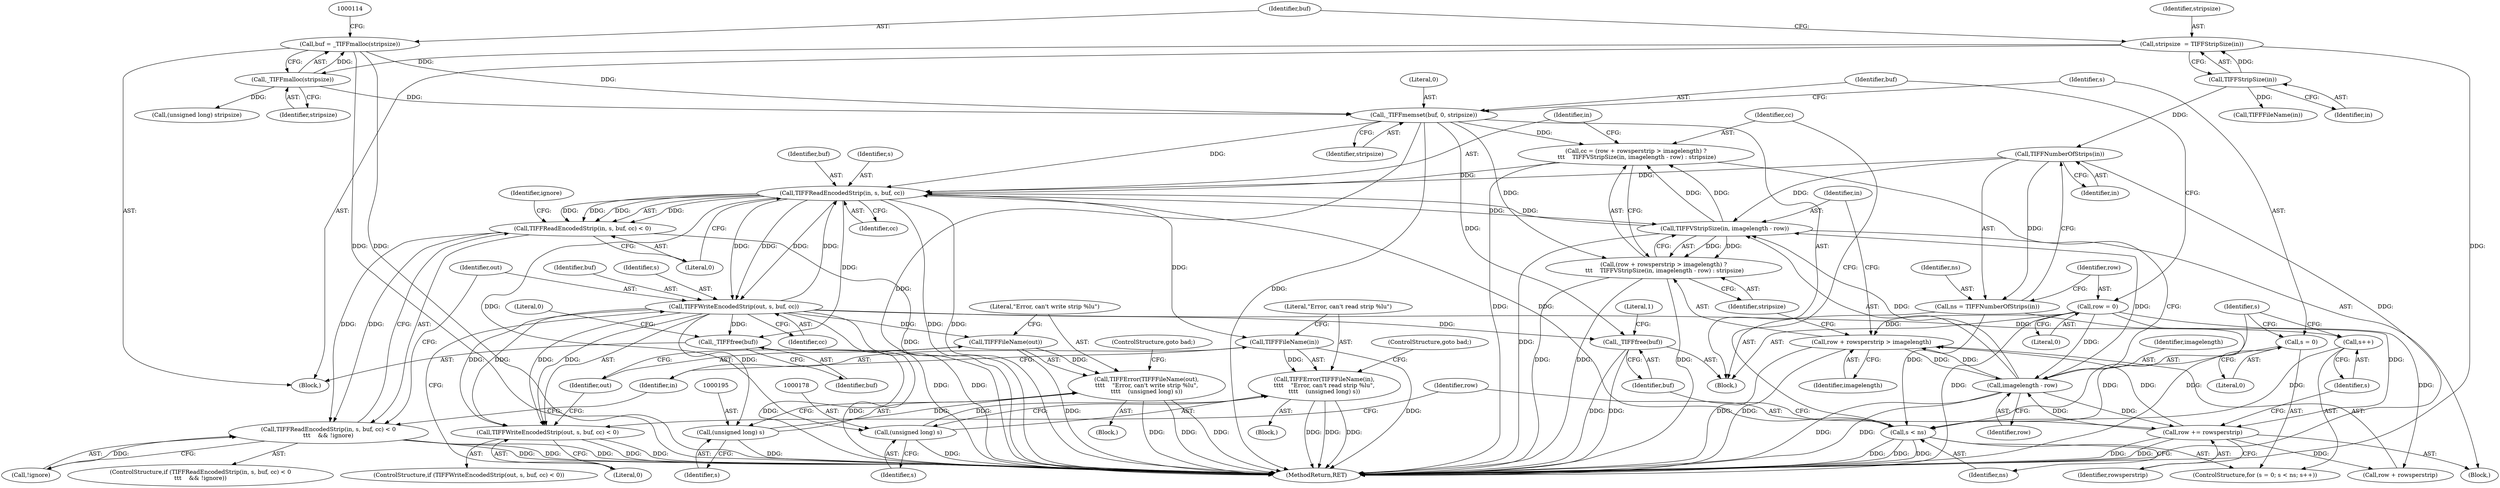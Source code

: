 digraph "1_libtiff_5397a417e61258c69209904e652a1f409ec3b9df@integer" {
"1000147" [label="(Call,cc = (row + rowsperstrip > imagelength) ?\n \t\t\t    TIFFVStripSize(in, imagelength - row) : stripsize)"];
"1000155" [label="(Call,TIFFVStripSize(in, imagelength - row))"];
"1000126" [label="(Call,TIFFNumberOfStrips(in))"];
"1000106" [label="(Call,TIFFStripSize(in))"];
"1000164" [label="(Call,TIFFReadEncodedStrip(in, s, buf, cc))"];
"1000140" [label="(Call,s < ns)"];
"1000143" [label="(Call,s++)"];
"1000183" [label="(Call,TIFFWriteEncodedStrip(out, s, buf, cc))"];
"1000137" [label="(Call,s = 0)"];
"1000124" [label="(Call,ns = TIFFNumberOfStrips(in))"];
"1000132" [label="(Call,_TIFFmemset(buf, 0, stripsize))"];
"1000109" [label="(Call,buf = _TIFFmalloc(stripsize))"];
"1000111" [label="(Call,_TIFFmalloc(stripsize))"];
"1000104" [label="(Call,stripsize  = TIFFStripSize(in))"];
"1000147" [label="(Call,cc = (row + rowsperstrip > imagelength) ?\n \t\t\t    TIFFVStripSize(in, imagelength - row) : stripsize)"];
"1000157" [label="(Call,imagelength - row)"];
"1000150" [label="(Call,row + rowsperstrip > imagelength)"];
"1000129" [label="(Call,row = 0)"];
"1000198" [label="(Call,row += rowsperstrip)"];
"1000149" [label="(Call,(row + rowsperstrip > imagelength) ?\n \t\t\t    TIFFVStripSize(in, imagelength - row) : stripsize)"];
"1000163" [label="(Call,TIFFReadEncodedStrip(in, s, buf, cc) < 0)"];
"1000162" [label="(Call,TIFFReadEncodedStrip(in, s, buf, cc) < 0\n\t\t\t    && !ignore)"];
"1000174" [label="(Call,TIFFFileName(in))"];
"1000173" [label="(Call,TIFFError(TIFFFileName(in),\n\t\t\t\t    \"Error, can't read strip %lu\",\n\t\t\t\t    (unsigned long) s))"];
"1000177" [label="(Call,(unsigned long) s)"];
"1000182" [label="(Call,TIFFWriteEncodedStrip(out, s, buf, cc) < 0)"];
"1000191" [label="(Call,TIFFFileName(out))"];
"1000190" [label="(Call,TIFFError(TIFFFileName(out),\n\t\t\t\t    \"Error, can't write strip %lu\",\n\t\t\t\t    (unsigned long) s))"];
"1000194" [label="(Call,(unsigned long) s)"];
"1000201" [label="(Call,_TIFFfree(buf))"];
"1000217" [label="(Call,_TIFFfree(buf))"];
"1000182" [label="(Call,TIFFWriteEncodedStrip(out, s, buf, cc) < 0)"];
"1000220" [label="(Literal,0)"];
"1000151" [label="(Call,row + rowsperstrip)"];
"1000186" [label="(Identifier,buf)"];
"1000137" [label="(Call,s = 0)"];
"1000141" [label="(Identifier,s)"];
"1000156" [label="(Identifier,in)"];
"1000211" [label="(Call,(unsigned long) stripsize)"];
"1000124" [label="(Call,ns = TIFFNumberOfStrips(in))"];
"1000217" [label="(Call,_TIFFfree(buf))"];
"1000162" [label="(Call,TIFFReadEncodedStrip(in, s, buf, cc) < 0\n\t\t\t    && !ignore)"];
"1000154" [label="(Identifier,imagelength)"];
"1000179" [label="(Identifier,s)"];
"1000176" [label="(Literal,\"Error, can't read strip %lu\")"];
"1000132" [label="(Call,_TIFFmemset(buf, 0, stripsize))"];
"1000170" [label="(Call,!ignore)"];
"1000145" [label="(Block,)"];
"1000144" [label="(Identifier,s)"];
"1000126" [label="(Call,TIFFNumberOfStrips(in))"];
"1000177" [label="(Call,(unsigned long) s)"];
"1000143" [label="(Call,s++)"];
"1000167" [label="(Identifier,buf)"];
"1000109" [label="(Call,buf = _TIFFmalloc(stripsize))"];
"1000171" [label="(Identifier,ignore)"];
"1000189" [label="(Block,)"];
"1000161" [label="(ControlStructure,if (TIFFReadEncodedStrip(in, s, buf, cc) < 0\n\t\t\t    && !ignore))"];
"1000142" [label="(Identifier,ns)"];
"1000164" [label="(Call,TIFFReadEncodedStrip(in, s, buf, cc))"];
"1000136" [label="(ControlStructure,for (s = 0; s < ns; s++))"];
"1000160" [label="(Identifier,stripsize)"];
"1000169" [label="(Literal,0)"];
"1000200" [label="(Identifier,rowsperstrip)"];
"1000168" [label="(Identifier,cc)"];
"1000102" [label="(Block,)"];
"1000149" [label="(Call,(row + rowsperstrip > imagelength) ?\n \t\t\t    TIFFVStripSize(in, imagelength - row) : stripsize)"];
"1000192" [label="(Identifier,out)"];
"1000175" [label="(Identifier,in)"];
"1000130" [label="(Identifier,row)"];
"1000155" [label="(Call,TIFFVStripSize(in, imagelength - row))"];
"1000157" [label="(Call,imagelength - row)"];
"1000104" [label="(Call,stripsize  = TIFFStripSize(in))"];
"1000111" [label="(Call,_TIFFmalloc(stripsize))"];
"1000204" [label="(Literal,1)"];
"1000110" [label="(Identifier,buf)"];
"1000190" [label="(Call,TIFFError(TIFFFileName(out),\n\t\t\t\t    \"Error, can't write strip %lu\",\n\t\t\t\t    (unsigned long) s))"];
"1000148" [label="(Identifier,cc)"];
"1000147" [label="(Call,cc = (row + rowsperstrip > imagelength) ?\n \t\t\t    TIFFVStripSize(in, imagelength - row) : stripsize)"];
"1000183" [label="(Call,TIFFWriteEncodedStrip(out, s, buf, cc))"];
"1000133" [label="(Identifier,buf)"];
"1000131" [label="(Literal,0)"];
"1000107" [label="(Identifier,in)"];
"1000127" [label="(Identifier,in)"];
"1000106" [label="(Call,TIFFStripSize(in))"];
"1000134" [label="(Literal,0)"];
"1000174" [label="(Call,TIFFFileName(in))"];
"1000105" [label="(Identifier,stripsize)"];
"1000150" [label="(Call,row + rowsperstrip > imagelength)"];
"1000158" [label="(Identifier,imagelength)"];
"1000208" [label="(Call,TIFFFileName(in))"];
"1000121" [label="(Block,)"];
"1000139" [label="(Literal,0)"];
"1000166" [label="(Identifier,s)"];
"1000197" [label="(ControlStructure,goto bad;)"];
"1000188" [label="(Literal,0)"];
"1000198" [label="(Call,row += rowsperstrip)"];
"1000196" [label="(Identifier,s)"];
"1000221" [label="(MethodReturn,RET)"];
"1000191" [label="(Call,TIFFFileName(out))"];
"1000194" [label="(Call,(unsigned long) s)"];
"1000180" [label="(ControlStructure,goto bad;)"];
"1000140" [label="(Call,s < ns)"];
"1000165" [label="(Identifier,in)"];
"1000184" [label="(Identifier,out)"];
"1000138" [label="(Identifier,s)"];
"1000135" [label="(Identifier,stripsize)"];
"1000129" [label="(Call,row = 0)"];
"1000159" [label="(Identifier,row)"];
"1000187" [label="(Identifier,cc)"];
"1000125" [label="(Identifier,ns)"];
"1000112" [label="(Identifier,stripsize)"];
"1000163" [label="(Call,TIFFReadEncodedStrip(in, s, buf, cc) < 0)"];
"1000202" [label="(Identifier,buf)"];
"1000201" [label="(Call,_TIFFfree(buf))"];
"1000173" [label="(Call,TIFFError(TIFFFileName(in),\n\t\t\t\t    \"Error, can't read strip %lu\",\n\t\t\t\t    (unsigned long) s))"];
"1000218" [label="(Identifier,buf)"];
"1000172" [label="(Block,)"];
"1000185" [label="(Identifier,s)"];
"1000199" [label="(Identifier,row)"];
"1000193" [label="(Literal,\"Error, can't write strip %lu\")"];
"1000181" [label="(ControlStructure,if (TIFFWriteEncodedStrip(out, s, buf, cc) < 0))"];
"1000147" -> "1000145"  [label="AST: "];
"1000147" -> "1000149"  [label="CFG: "];
"1000148" -> "1000147"  [label="AST: "];
"1000149" -> "1000147"  [label="AST: "];
"1000165" -> "1000147"  [label="CFG: "];
"1000147" -> "1000221"  [label="DDG: "];
"1000155" -> "1000147"  [label="DDG: "];
"1000155" -> "1000147"  [label="DDG: "];
"1000132" -> "1000147"  [label="DDG: "];
"1000147" -> "1000164"  [label="DDG: "];
"1000155" -> "1000149"  [label="AST: "];
"1000155" -> "1000157"  [label="CFG: "];
"1000156" -> "1000155"  [label="AST: "];
"1000157" -> "1000155"  [label="AST: "];
"1000149" -> "1000155"  [label="CFG: "];
"1000155" -> "1000221"  [label="DDG: "];
"1000155" -> "1000149"  [label="DDG: "];
"1000155" -> "1000149"  [label="DDG: "];
"1000126" -> "1000155"  [label="DDG: "];
"1000164" -> "1000155"  [label="DDG: "];
"1000157" -> "1000155"  [label="DDG: "];
"1000157" -> "1000155"  [label="DDG: "];
"1000155" -> "1000164"  [label="DDG: "];
"1000126" -> "1000124"  [label="AST: "];
"1000126" -> "1000127"  [label="CFG: "];
"1000127" -> "1000126"  [label="AST: "];
"1000124" -> "1000126"  [label="CFG: "];
"1000126" -> "1000221"  [label="DDG: "];
"1000126" -> "1000124"  [label="DDG: "];
"1000106" -> "1000126"  [label="DDG: "];
"1000126" -> "1000164"  [label="DDG: "];
"1000106" -> "1000104"  [label="AST: "];
"1000106" -> "1000107"  [label="CFG: "];
"1000107" -> "1000106"  [label="AST: "];
"1000104" -> "1000106"  [label="CFG: "];
"1000106" -> "1000104"  [label="DDG: "];
"1000106" -> "1000208"  [label="DDG: "];
"1000164" -> "1000163"  [label="AST: "];
"1000164" -> "1000168"  [label="CFG: "];
"1000165" -> "1000164"  [label="AST: "];
"1000166" -> "1000164"  [label="AST: "];
"1000167" -> "1000164"  [label="AST: "];
"1000168" -> "1000164"  [label="AST: "];
"1000169" -> "1000164"  [label="CFG: "];
"1000164" -> "1000221"  [label="DDG: "];
"1000164" -> "1000221"  [label="DDG: "];
"1000164" -> "1000163"  [label="DDG: "];
"1000164" -> "1000163"  [label="DDG: "];
"1000164" -> "1000163"  [label="DDG: "];
"1000164" -> "1000163"  [label="DDG: "];
"1000140" -> "1000164"  [label="DDG: "];
"1000183" -> "1000164"  [label="DDG: "];
"1000132" -> "1000164"  [label="DDG: "];
"1000164" -> "1000174"  [label="DDG: "];
"1000164" -> "1000177"  [label="DDG: "];
"1000164" -> "1000183"  [label="DDG: "];
"1000164" -> "1000183"  [label="DDG: "];
"1000164" -> "1000183"  [label="DDG: "];
"1000164" -> "1000217"  [label="DDG: "];
"1000140" -> "1000136"  [label="AST: "];
"1000140" -> "1000142"  [label="CFG: "];
"1000141" -> "1000140"  [label="AST: "];
"1000142" -> "1000140"  [label="AST: "];
"1000148" -> "1000140"  [label="CFG: "];
"1000202" -> "1000140"  [label="CFG: "];
"1000140" -> "1000221"  [label="DDG: "];
"1000140" -> "1000221"  [label="DDG: "];
"1000140" -> "1000221"  [label="DDG: "];
"1000143" -> "1000140"  [label="DDG: "];
"1000137" -> "1000140"  [label="DDG: "];
"1000124" -> "1000140"  [label="DDG: "];
"1000143" -> "1000136"  [label="AST: "];
"1000143" -> "1000144"  [label="CFG: "];
"1000144" -> "1000143"  [label="AST: "];
"1000141" -> "1000143"  [label="CFG: "];
"1000183" -> "1000143"  [label="DDG: "];
"1000183" -> "1000182"  [label="AST: "];
"1000183" -> "1000187"  [label="CFG: "];
"1000184" -> "1000183"  [label="AST: "];
"1000185" -> "1000183"  [label="AST: "];
"1000186" -> "1000183"  [label="AST: "];
"1000187" -> "1000183"  [label="AST: "];
"1000188" -> "1000183"  [label="CFG: "];
"1000183" -> "1000221"  [label="DDG: "];
"1000183" -> "1000221"  [label="DDG: "];
"1000183" -> "1000182"  [label="DDG: "];
"1000183" -> "1000182"  [label="DDG: "];
"1000183" -> "1000182"  [label="DDG: "];
"1000183" -> "1000182"  [label="DDG: "];
"1000183" -> "1000191"  [label="DDG: "];
"1000183" -> "1000194"  [label="DDG: "];
"1000183" -> "1000201"  [label="DDG: "];
"1000183" -> "1000217"  [label="DDG: "];
"1000137" -> "1000136"  [label="AST: "];
"1000137" -> "1000139"  [label="CFG: "];
"1000138" -> "1000137"  [label="AST: "];
"1000139" -> "1000137"  [label="AST: "];
"1000141" -> "1000137"  [label="CFG: "];
"1000124" -> "1000121"  [label="AST: "];
"1000125" -> "1000124"  [label="AST: "];
"1000130" -> "1000124"  [label="CFG: "];
"1000124" -> "1000221"  [label="DDG: "];
"1000132" -> "1000121"  [label="AST: "];
"1000132" -> "1000135"  [label="CFG: "];
"1000133" -> "1000132"  [label="AST: "];
"1000134" -> "1000132"  [label="AST: "];
"1000135" -> "1000132"  [label="AST: "];
"1000138" -> "1000132"  [label="CFG: "];
"1000132" -> "1000221"  [label="DDG: "];
"1000132" -> "1000221"  [label="DDG: "];
"1000109" -> "1000132"  [label="DDG: "];
"1000111" -> "1000132"  [label="DDG: "];
"1000132" -> "1000149"  [label="DDG: "];
"1000132" -> "1000201"  [label="DDG: "];
"1000109" -> "1000102"  [label="AST: "];
"1000109" -> "1000111"  [label="CFG: "];
"1000110" -> "1000109"  [label="AST: "];
"1000111" -> "1000109"  [label="AST: "];
"1000114" -> "1000109"  [label="CFG: "];
"1000109" -> "1000221"  [label="DDG: "];
"1000109" -> "1000221"  [label="DDG: "];
"1000111" -> "1000109"  [label="DDG: "];
"1000111" -> "1000112"  [label="CFG: "];
"1000112" -> "1000111"  [label="AST: "];
"1000104" -> "1000111"  [label="DDG: "];
"1000111" -> "1000211"  [label="DDG: "];
"1000104" -> "1000102"  [label="AST: "];
"1000105" -> "1000104"  [label="AST: "];
"1000110" -> "1000104"  [label="CFG: "];
"1000104" -> "1000221"  [label="DDG: "];
"1000157" -> "1000159"  [label="CFG: "];
"1000158" -> "1000157"  [label="AST: "];
"1000159" -> "1000157"  [label="AST: "];
"1000157" -> "1000221"  [label="DDG: "];
"1000157" -> "1000221"  [label="DDG: "];
"1000157" -> "1000150"  [label="DDG: "];
"1000150" -> "1000157"  [label="DDG: "];
"1000129" -> "1000157"  [label="DDG: "];
"1000198" -> "1000157"  [label="DDG: "];
"1000157" -> "1000198"  [label="DDG: "];
"1000150" -> "1000149"  [label="AST: "];
"1000150" -> "1000154"  [label="CFG: "];
"1000151" -> "1000150"  [label="AST: "];
"1000154" -> "1000150"  [label="AST: "];
"1000156" -> "1000150"  [label="CFG: "];
"1000160" -> "1000150"  [label="CFG: "];
"1000150" -> "1000221"  [label="DDG: "];
"1000150" -> "1000221"  [label="DDG: "];
"1000129" -> "1000150"  [label="DDG: "];
"1000198" -> "1000150"  [label="DDG: "];
"1000129" -> "1000121"  [label="AST: "];
"1000129" -> "1000131"  [label="CFG: "];
"1000130" -> "1000129"  [label="AST: "];
"1000131" -> "1000129"  [label="AST: "];
"1000133" -> "1000129"  [label="CFG: "];
"1000129" -> "1000221"  [label="DDG: "];
"1000129" -> "1000151"  [label="DDG: "];
"1000129" -> "1000198"  [label="DDG: "];
"1000198" -> "1000145"  [label="AST: "];
"1000198" -> "1000200"  [label="CFG: "];
"1000199" -> "1000198"  [label="AST: "];
"1000200" -> "1000198"  [label="AST: "];
"1000144" -> "1000198"  [label="CFG: "];
"1000198" -> "1000221"  [label="DDG: "];
"1000198" -> "1000221"  [label="DDG: "];
"1000198" -> "1000151"  [label="DDG: "];
"1000149" -> "1000160"  [label="CFG: "];
"1000160" -> "1000149"  [label="AST: "];
"1000149" -> "1000221"  [label="DDG: "];
"1000149" -> "1000221"  [label="DDG: "];
"1000149" -> "1000221"  [label="DDG: "];
"1000163" -> "1000162"  [label="AST: "];
"1000163" -> "1000169"  [label="CFG: "];
"1000169" -> "1000163"  [label="AST: "];
"1000171" -> "1000163"  [label="CFG: "];
"1000162" -> "1000163"  [label="CFG: "];
"1000163" -> "1000221"  [label="DDG: "];
"1000163" -> "1000162"  [label="DDG: "];
"1000163" -> "1000162"  [label="DDG: "];
"1000162" -> "1000161"  [label="AST: "];
"1000162" -> "1000170"  [label="CFG: "];
"1000170" -> "1000162"  [label="AST: "];
"1000175" -> "1000162"  [label="CFG: "];
"1000184" -> "1000162"  [label="CFG: "];
"1000162" -> "1000221"  [label="DDG: "];
"1000162" -> "1000221"  [label="DDG: "];
"1000162" -> "1000221"  [label="DDG: "];
"1000170" -> "1000162"  [label="DDG: "];
"1000174" -> "1000173"  [label="AST: "];
"1000174" -> "1000175"  [label="CFG: "];
"1000175" -> "1000174"  [label="AST: "];
"1000176" -> "1000174"  [label="CFG: "];
"1000174" -> "1000221"  [label="DDG: "];
"1000174" -> "1000173"  [label="DDG: "];
"1000173" -> "1000172"  [label="AST: "];
"1000173" -> "1000177"  [label="CFG: "];
"1000176" -> "1000173"  [label="AST: "];
"1000177" -> "1000173"  [label="AST: "];
"1000180" -> "1000173"  [label="CFG: "];
"1000173" -> "1000221"  [label="DDG: "];
"1000173" -> "1000221"  [label="DDG: "];
"1000173" -> "1000221"  [label="DDG: "];
"1000177" -> "1000173"  [label="DDG: "];
"1000177" -> "1000179"  [label="CFG: "];
"1000178" -> "1000177"  [label="AST: "];
"1000179" -> "1000177"  [label="AST: "];
"1000177" -> "1000221"  [label="DDG: "];
"1000182" -> "1000181"  [label="AST: "];
"1000182" -> "1000188"  [label="CFG: "];
"1000188" -> "1000182"  [label="AST: "];
"1000192" -> "1000182"  [label="CFG: "];
"1000199" -> "1000182"  [label="CFG: "];
"1000182" -> "1000221"  [label="DDG: "];
"1000182" -> "1000221"  [label="DDG: "];
"1000191" -> "1000190"  [label="AST: "];
"1000191" -> "1000192"  [label="CFG: "];
"1000192" -> "1000191"  [label="AST: "];
"1000193" -> "1000191"  [label="CFG: "];
"1000191" -> "1000221"  [label="DDG: "];
"1000191" -> "1000190"  [label="DDG: "];
"1000190" -> "1000189"  [label="AST: "];
"1000190" -> "1000194"  [label="CFG: "];
"1000193" -> "1000190"  [label="AST: "];
"1000194" -> "1000190"  [label="AST: "];
"1000197" -> "1000190"  [label="CFG: "];
"1000190" -> "1000221"  [label="DDG: "];
"1000190" -> "1000221"  [label="DDG: "];
"1000190" -> "1000221"  [label="DDG: "];
"1000194" -> "1000190"  [label="DDG: "];
"1000194" -> "1000196"  [label="CFG: "];
"1000195" -> "1000194"  [label="AST: "];
"1000196" -> "1000194"  [label="AST: "];
"1000194" -> "1000221"  [label="DDG: "];
"1000201" -> "1000121"  [label="AST: "];
"1000201" -> "1000202"  [label="CFG: "];
"1000202" -> "1000201"  [label="AST: "];
"1000204" -> "1000201"  [label="CFG: "];
"1000201" -> "1000221"  [label="DDG: "];
"1000201" -> "1000221"  [label="DDG: "];
"1000217" -> "1000102"  [label="AST: "];
"1000217" -> "1000218"  [label="CFG: "];
"1000218" -> "1000217"  [label="AST: "];
"1000220" -> "1000217"  [label="CFG: "];
"1000217" -> "1000221"  [label="DDG: "];
"1000217" -> "1000221"  [label="DDG: "];
}
